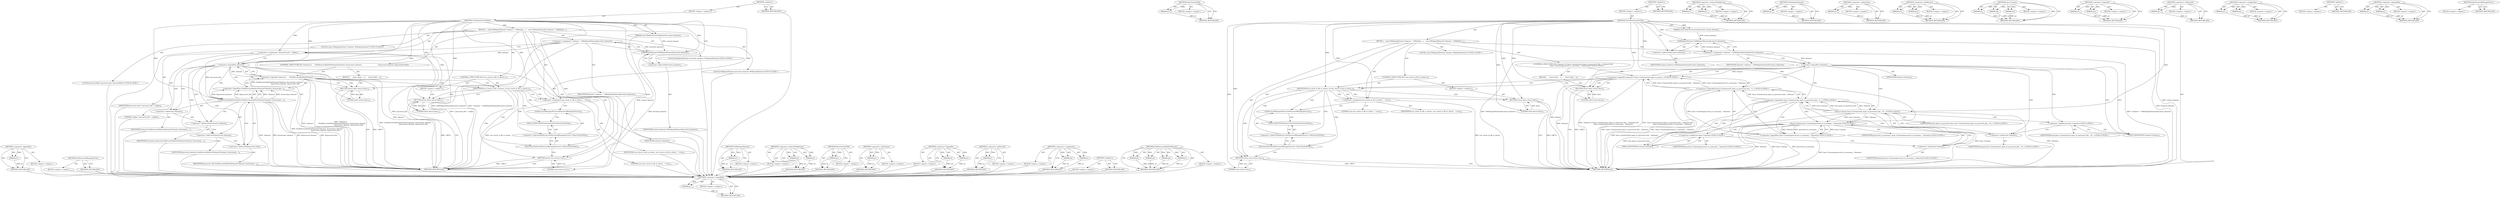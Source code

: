 digraph "FindPasswordInfoForElement" {
vulnerable_94 [label=<(METHOD,&lt;operator&gt;.logicalNot)>];
vulnerable_95 [label=<(PARAM,p1)>];
vulnerable_96 [label=<(BLOCK,&lt;empty&gt;,&lt;empty&gt;)>];
vulnerable_97 [label=<(METHOD_RETURN,ANY)>];
vulnerable_118 [label=<(METHOD,ShowTouchToFill)>];
vulnerable_119 [label=<(PARAM,p1)>];
vulnerable_120 [label=<(BLOCK,&lt;empty&gt;,&lt;empty&gt;)>];
vulnerable_121 [label=<(METHOD_RETURN,ANY)>];
vulnerable_6 [label=<(METHOD,&lt;global&gt;)<SUB>1</SUB>>];
vulnerable_7 [label=<(BLOCK,&lt;empty&gt;,&lt;empty&gt;)<SUB>1</SUB>>];
vulnerable_8 [label=<(METHOD,TryToShowTouchToFill)<SUB>1</SUB>>];
vulnerable_9 [label=<(PARAM,const WebFormControlElement&amp; control_element)<SUB>2</SUB>>];
vulnerable_10 [label=<(BLOCK,{
   const WebInputElement* element = ToWebInpu...,{
   const WebInputElement* element = ToWebInpu...)<SUB>2</SUB>>];
vulnerable_11 [label="<(LOCAL,const WebInputElement* element: WebInputElement*)<SUB>3</SUB>>"];
vulnerable_12 [label=<(&lt;operator&gt;.assignment,* element = ToWebInputElement(&amp;control_element))<SUB>3</SUB>>];
vulnerable_13 [label=<(IDENTIFIER,element,* element = ToWebInputElement(&amp;control_element))<SUB>3</SUB>>];
vulnerable_14 [label=<(ToWebInputElement,ToWebInputElement(&amp;control_element))<SUB>3</SUB>>];
vulnerable_15 [label=<(&lt;operator&gt;.addressOf,&amp;control_element)<SUB>3</SUB>>];
vulnerable_16 [label=<(IDENTIFIER,control_element,ToWebInputElement(&amp;control_element))<SUB>3</SUB>>];
vulnerable_17 [label="<(CONTROL_STRUCTURE,IF,if (!element || (!base::Contains(web_input_to_password_info_, *element) &amp;&amp;
                   !base::Contains(password_to_username_, *element))))<SUB>4</SUB>>"];
vulnerable_18 [label="<(&lt;operator&gt;.logicalOr,!element || (!base::Contains(web_input_to_passw...)<SUB>4</SUB>>"];
vulnerable_19 [label=<(&lt;operator&gt;.logicalNot,!element)<SUB>4</SUB>>];
vulnerable_20 [label=<(IDENTIFIER,element,!element)<SUB>4</SUB>>];
vulnerable_21 [label="<(&lt;operator&gt;.logicalAnd,!base::Contains(web_input_to_password_info_, *e...)<SUB>4</SUB>>"];
vulnerable_22 [label="<(&lt;operator&gt;.logicalNot,!base::Contains(web_input_to_password_info_, *e...)<SUB>4</SUB>>"];
vulnerable_23 [label="<(base.Contains,base::Contains(web_input_to_password_info_, *el...)<SUB>4</SUB>>"];
vulnerable_24 [label="<(&lt;operator&gt;.fieldAccess,base::Contains)<SUB>4</SUB>>"];
vulnerable_25 [label="<(IDENTIFIER,base,base::Contains(web_input_to_password_info_, *el...)<SUB>4</SUB>>"];
vulnerable_26 [label=<(FIELD_IDENTIFIER,Contains,Contains)<SUB>4</SUB>>];
vulnerable_27 [label="<(IDENTIFIER,web_input_to_password_info_,base::Contains(web_input_to_password_info_, *el...)<SUB>4</SUB>>"];
vulnerable_28 [label=<(&lt;operator&gt;.indirection,*element)<SUB>4</SUB>>];
vulnerable_29 [label="<(IDENTIFIER,element,base::Contains(web_input_to_password_info_, *el...)<SUB>4</SUB>>"];
vulnerable_30 [label="<(&lt;operator&gt;.logicalNot,!base::Contains(password_to_username_, *element))<SUB>5</SUB>>"];
vulnerable_31 [label="<(base.Contains,base::Contains(password_to_username_, *element))<SUB>5</SUB>>"];
vulnerable_32 [label="<(&lt;operator&gt;.fieldAccess,base::Contains)<SUB>5</SUB>>"];
vulnerable_33 [label="<(IDENTIFIER,base,base::Contains(password_to_username_, *element))<SUB>5</SUB>>"];
vulnerable_34 [label=<(FIELD_IDENTIFIER,Contains,Contains)<SUB>5</SUB>>];
vulnerable_35 [label="<(IDENTIFIER,password_to_username_,base::Contains(password_to_username_, *element))<SUB>5</SUB>>"];
vulnerable_36 [label=<(&lt;operator&gt;.indirection,*element)<SUB>5</SUB>>];
vulnerable_37 [label="<(IDENTIFIER,element,base::Contains(password_to_username_, *element))<SUB>5</SUB>>"];
vulnerable_38 [label=<(BLOCK,{
     return false;
   },{
     return false;
   })<SUB>5</SUB>>];
vulnerable_39 [label=<(RETURN,return false;,return false;)<SUB>6</SUB>>];
vulnerable_40 [label=<(LITERAL,false,return false;)<SUB>6</SUB>>];
vulnerable_41 [label=<(CONTROL_STRUCTURE,IF,if (was_touch_to_fill_ui_shown_))<SUB>8</SUB>>];
vulnerable_42 [label=<(IDENTIFIER,was_touch_to_fill_ui_shown_,if (was_touch_to_fill_ui_shown_))<SUB>8</SUB>>];
vulnerable_43 [label=<(BLOCK,&lt;empty&gt;,&lt;empty&gt;)<SUB>9</SUB>>];
vulnerable_44 [label=<(RETURN,return false;,return false;)<SUB>9</SUB>>];
vulnerable_45 [label=<(LITERAL,false,return false;)<SUB>9</SUB>>];
vulnerable_46 [label=<(&lt;operator&gt;.assignment,was_touch_to_fill_ui_shown_ = true)<SUB>10</SUB>>];
vulnerable_47 [label=<(IDENTIFIER,was_touch_to_fill_ui_shown_,was_touch_to_fill_ui_shown_ = true)<SUB>10</SUB>>];
vulnerable_48 [label=<(LITERAL,true,was_touch_to_fill_ui_shown_ = true)<SUB>10</SUB>>];
vulnerable_49 [label=<(ShowTouchToFill,GetPasswordManagerDriver()-&gt;ShowTouchToFill())<SUB>12</SUB>>];
vulnerable_50 [label=<(&lt;operator&gt;.indirectFieldAccess,GetPasswordManagerDriver()-&gt;ShowTouchToFill)<SUB>12</SUB>>];
vulnerable_51 [label=<(GetPasswordManagerDriver,GetPasswordManagerDriver())<SUB>12</SUB>>];
vulnerable_52 [label=<(FIELD_IDENTIFIER,ShowTouchToFill,ShowTouchToFill)<SUB>12</SUB>>];
vulnerable_53 [label=<(RETURN,return true;,return true;)<SUB>13</SUB>>];
vulnerable_54 [label=<(LITERAL,true,return true;)<SUB>13</SUB>>];
vulnerable_55 [label=<(METHOD_RETURN,bool)<SUB>1</SUB>>];
vulnerable_57 [label=<(METHOD_RETURN,ANY)<SUB>1</SUB>>];
vulnerable_122 [label=<(METHOD,&lt;operator&gt;.indirectFieldAccess)>];
vulnerable_123 [label=<(PARAM,p1)>];
vulnerable_124 [label=<(PARAM,p2)>];
vulnerable_125 [label=<(BLOCK,&lt;empty&gt;,&lt;empty&gt;)>];
vulnerable_126 [label=<(METHOD_RETURN,ANY)>];
vulnerable_81 [label=<(METHOD,ToWebInputElement)>];
vulnerable_82 [label=<(PARAM,p1)>];
vulnerable_83 [label=<(BLOCK,&lt;empty&gt;,&lt;empty&gt;)>];
vulnerable_84 [label=<(METHOD_RETURN,ANY)>];
vulnerable_114 [label=<(METHOD,&lt;operator&gt;.indirection)>];
vulnerable_115 [label=<(PARAM,p1)>];
vulnerable_116 [label=<(BLOCK,&lt;empty&gt;,&lt;empty&gt;)>];
vulnerable_117 [label=<(METHOD_RETURN,ANY)>];
vulnerable_109 [label=<(METHOD,&lt;operator&gt;.fieldAccess)>];
vulnerable_110 [label=<(PARAM,p1)>];
vulnerable_111 [label=<(PARAM,p2)>];
vulnerable_112 [label=<(BLOCK,&lt;empty&gt;,&lt;empty&gt;)>];
vulnerable_113 [label=<(METHOD_RETURN,ANY)>];
vulnerable_103 [label=<(METHOD,base.Contains)>];
vulnerable_104 [label=<(PARAM,p1)>];
vulnerable_105 [label=<(PARAM,p2)>];
vulnerable_106 [label=<(PARAM,p3)>];
vulnerable_107 [label=<(BLOCK,&lt;empty&gt;,&lt;empty&gt;)>];
vulnerable_108 [label=<(METHOD_RETURN,ANY)>];
vulnerable_89 [label=<(METHOD,&lt;operator&gt;.logicalOr)>];
vulnerable_90 [label=<(PARAM,p1)>];
vulnerable_91 [label=<(PARAM,p2)>];
vulnerable_92 [label=<(BLOCK,&lt;empty&gt;,&lt;empty&gt;)>];
vulnerable_93 [label=<(METHOD_RETURN,ANY)>];
vulnerable_85 [label=<(METHOD,&lt;operator&gt;.addressOf)>];
vulnerable_86 [label=<(PARAM,p1)>];
vulnerable_87 [label=<(BLOCK,&lt;empty&gt;,&lt;empty&gt;)>];
vulnerable_88 [label=<(METHOD_RETURN,ANY)>];
vulnerable_76 [label=<(METHOD,&lt;operator&gt;.assignment)>];
vulnerable_77 [label=<(PARAM,p1)>];
vulnerable_78 [label=<(PARAM,p2)>];
vulnerable_79 [label=<(BLOCK,&lt;empty&gt;,&lt;empty&gt;)>];
vulnerable_80 [label=<(METHOD_RETURN,ANY)>];
vulnerable_70 [label=<(METHOD,&lt;global&gt;)<SUB>1</SUB>>];
vulnerable_71 [label=<(BLOCK,&lt;empty&gt;,&lt;empty&gt;)>];
vulnerable_72 [label=<(METHOD_RETURN,ANY)>];
vulnerable_98 [label=<(METHOD,&lt;operator&gt;.logicalAnd)>];
vulnerable_99 [label=<(PARAM,p1)>];
vulnerable_100 [label=<(PARAM,p2)>];
vulnerable_101 [label=<(BLOCK,&lt;empty&gt;,&lt;empty&gt;)>];
vulnerable_102 [label=<(METHOD_RETURN,ANY)>];
vulnerable_127 [label=<(METHOD,GetPasswordManagerDriver)>];
vulnerable_128 [label=<(BLOCK,&lt;empty&gt;,&lt;empty&gt;)>];
vulnerable_129 [label=<(METHOD_RETURN,ANY)>];
fixed_99 [label=<(METHOD,&lt;operator&gt;.logicalNot)>];
fixed_100 [label=<(PARAM,p1)>];
fixed_101 [label=<(BLOCK,&lt;empty&gt;,&lt;empty&gt;)>];
fixed_102 [label=<(METHOD_RETURN,ANY)>];
fixed_123 [label=<(METHOD,GetPasswordManagerDriver)>];
fixed_124 [label=<(BLOCK,&lt;empty&gt;,&lt;empty&gt;)>];
fixed_125 [label=<(METHOD_RETURN,ANY)>];
fixed_6 [label=<(METHOD,&lt;global&gt;)<SUB>1</SUB>>];
fixed_7 [label=<(BLOCK,&lt;empty&gt;,&lt;empty&gt;)<SUB>1</SUB>>];
fixed_8 [label=<(METHOD,TryToShowTouchToFill)<SUB>1</SUB>>];
fixed_9 [label=<(PARAM,const WebFormControlElement&amp; control_element)<SUB>2</SUB>>];
fixed_10 [label=<(BLOCK,{
   const WebInputElement* element = ToWebInpu...,{
   const WebInputElement* element = ToWebInpu...)<SUB>2</SUB>>];
fixed_11 [label="<(LOCAL,const WebInputElement* element: WebInputElement*)<SUB>3</SUB>>"];
fixed_12 [label=<(&lt;operator&gt;.assignment,* element = ToWebInputElement(&amp;control_element))<SUB>3</SUB>>];
fixed_13 [label=<(IDENTIFIER,element,* element = ToWebInputElement(&amp;control_element))<SUB>3</SUB>>];
fixed_14 [label=<(ToWebInputElement,ToWebInputElement(&amp;control_element))<SUB>3</SUB>>];
fixed_15 [label=<(&lt;operator&gt;.addressOf,&amp;control_element)<SUB>3</SUB>>];
fixed_16 [label=<(IDENTIFIER,control_element,ToWebInputElement(&amp;control_element))<SUB>3</SUB>>];
fixed_17 [label="<(LOCAL,WebInputElement username_element: WebInputElement)<SUB>4</SUB>>"];
fixed_18 [label="<(LOCAL,WebInputElement password_element: WebInputElement)<SUB>5</SUB>>"];
fixed_19 [label="<(LOCAL,PasswordInfo* password_info: PasswordInfo*)<SUB>6</SUB>>"];
fixed_20 [label=<(&lt;operator&gt;.assignment,* password_info = nullptr)<SUB>6</SUB>>];
fixed_21 [label=<(IDENTIFIER,password_info,* password_info = nullptr)<SUB>6</SUB>>];
fixed_22 [label=<(LITERAL,nullptr,* password_info = nullptr)<SUB>6</SUB>>];
fixed_23 [label=<(CONTROL_STRUCTURE,IF,if (!element ||
      !FindPasswordInfoForElement(*element, &amp;username_element,
                                  &amp;password_element, &amp;password_info)))<SUB>7</SUB>>];
fixed_24 [label=<(&lt;operator&gt;.logicalOr,!element ||
      !FindPasswordInfoForElement(*...)<SUB>7</SUB>>];
fixed_25 [label=<(&lt;operator&gt;.logicalNot,!element)<SUB>7</SUB>>];
fixed_26 [label=<(IDENTIFIER,element,!element)<SUB>7</SUB>>];
fixed_27 [label=<(&lt;operator&gt;.logicalNot,!FindPasswordInfoForElement(*element, &amp;username...)<SUB>8</SUB>>];
fixed_28 [label=<(FindPasswordInfoForElement,FindPasswordInfoForElement(*element, &amp;username_...)<SUB>8</SUB>>];
fixed_29 [label=<(&lt;operator&gt;.indirection,*element)<SUB>8</SUB>>];
fixed_30 [label=<(IDENTIFIER,element,FindPasswordInfoForElement(*element, &amp;username_...)<SUB>8</SUB>>];
fixed_31 [label=<(&lt;operator&gt;.addressOf,&amp;username_element)<SUB>8</SUB>>];
fixed_32 [label=<(IDENTIFIER,username_element,FindPasswordInfoForElement(*element, &amp;username_...)<SUB>8</SUB>>];
fixed_33 [label=<(&lt;operator&gt;.addressOf,&amp;password_element)<SUB>9</SUB>>];
fixed_34 [label=<(IDENTIFIER,password_element,FindPasswordInfoForElement(*element, &amp;username_...)<SUB>9</SUB>>];
fixed_35 [label=<(&lt;operator&gt;.addressOf,&amp;password_info)<SUB>9</SUB>>];
fixed_36 [label=<(IDENTIFIER,password_info,FindPasswordInfoForElement(*element, &amp;username_...)<SUB>9</SUB>>];
fixed_37 [label=<(BLOCK,{
     return false;
   },{
     return false;
   })<SUB>9</SUB>>];
fixed_38 [label=<(RETURN,return false;,return false;)<SUB>10</SUB>>];
fixed_39 [label=<(LITERAL,false,return false;)<SUB>10</SUB>>];
fixed_40 [label=<(CONTROL_STRUCTURE,IF,if (was_touch_to_fill_ui_shown_))<SUB>12</SUB>>];
fixed_41 [label=<(IDENTIFIER,was_touch_to_fill_ui_shown_,if (was_touch_to_fill_ui_shown_))<SUB>12</SUB>>];
fixed_42 [label=<(BLOCK,&lt;empty&gt;,&lt;empty&gt;)<SUB>13</SUB>>];
fixed_43 [label=<(RETURN,return false;,return false;)<SUB>13</SUB>>];
fixed_44 [label=<(LITERAL,false,return false;)<SUB>13</SUB>>];
fixed_45 [label=<(&lt;operator&gt;.assignment,was_touch_to_fill_ui_shown_ = true)<SUB>14</SUB>>];
fixed_46 [label=<(IDENTIFIER,was_touch_to_fill_ui_shown_,was_touch_to_fill_ui_shown_ = true)<SUB>14</SUB>>];
fixed_47 [label=<(LITERAL,true,was_touch_to_fill_ui_shown_ = true)<SUB>14</SUB>>];
fixed_48 [label=<(ShowTouchToFill,GetPasswordManagerDriver()-&gt;ShowTouchToFill())<SUB>16</SUB>>];
fixed_49 [label=<(&lt;operator&gt;.indirectFieldAccess,GetPasswordManagerDriver()-&gt;ShowTouchToFill)<SUB>16</SUB>>];
fixed_50 [label=<(GetPasswordManagerDriver,GetPasswordManagerDriver())<SUB>16</SUB>>];
fixed_51 [label=<(FIELD_IDENTIFIER,ShowTouchToFill,ShowTouchToFill)<SUB>16</SUB>>];
fixed_52 [label=<(RETURN,return true;,return true;)<SUB>17</SUB>>];
fixed_53 [label=<(LITERAL,true,return true;)<SUB>17</SUB>>];
fixed_54 [label=<(METHOD_RETURN,bool)<SUB>1</SUB>>];
fixed_56 [label=<(METHOD_RETURN,ANY)<SUB>1</SUB>>];
fixed_86 [label=<(METHOD,ToWebInputElement)>];
fixed_87 [label=<(PARAM,p1)>];
fixed_88 [label=<(BLOCK,&lt;empty&gt;,&lt;empty&gt;)>];
fixed_89 [label=<(METHOD_RETURN,ANY)>];
fixed_118 [label=<(METHOD,&lt;operator&gt;.indirectFieldAccess)>];
fixed_119 [label=<(PARAM,p1)>];
fixed_120 [label=<(PARAM,p2)>];
fixed_121 [label=<(BLOCK,&lt;empty&gt;,&lt;empty&gt;)>];
fixed_122 [label=<(METHOD_RETURN,ANY)>];
fixed_114 [label=<(METHOD,ShowTouchToFill)>];
fixed_115 [label=<(PARAM,p1)>];
fixed_116 [label=<(BLOCK,&lt;empty&gt;,&lt;empty&gt;)>];
fixed_117 [label=<(METHOD_RETURN,ANY)>];
fixed_110 [label=<(METHOD,&lt;operator&gt;.indirection)>];
fixed_111 [label=<(PARAM,p1)>];
fixed_112 [label=<(BLOCK,&lt;empty&gt;,&lt;empty&gt;)>];
fixed_113 [label=<(METHOD_RETURN,ANY)>];
fixed_94 [label=<(METHOD,&lt;operator&gt;.logicalOr)>];
fixed_95 [label=<(PARAM,p1)>];
fixed_96 [label=<(PARAM,p2)>];
fixed_97 [label=<(BLOCK,&lt;empty&gt;,&lt;empty&gt;)>];
fixed_98 [label=<(METHOD_RETURN,ANY)>];
fixed_90 [label=<(METHOD,&lt;operator&gt;.addressOf)>];
fixed_91 [label=<(PARAM,p1)>];
fixed_92 [label=<(BLOCK,&lt;empty&gt;,&lt;empty&gt;)>];
fixed_93 [label=<(METHOD_RETURN,ANY)>];
fixed_81 [label=<(METHOD,&lt;operator&gt;.assignment)>];
fixed_82 [label=<(PARAM,p1)>];
fixed_83 [label=<(PARAM,p2)>];
fixed_84 [label=<(BLOCK,&lt;empty&gt;,&lt;empty&gt;)>];
fixed_85 [label=<(METHOD_RETURN,ANY)>];
fixed_75 [label=<(METHOD,&lt;global&gt;)<SUB>1</SUB>>];
fixed_76 [label=<(BLOCK,&lt;empty&gt;,&lt;empty&gt;)>];
fixed_77 [label=<(METHOD_RETURN,ANY)>];
fixed_103 [label=<(METHOD,FindPasswordInfoForElement)>];
fixed_104 [label=<(PARAM,p1)>];
fixed_105 [label=<(PARAM,p2)>];
fixed_106 [label=<(PARAM,p3)>];
fixed_107 [label=<(PARAM,p4)>];
fixed_108 [label=<(BLOCK,&lt;empty&gt;,&lt;empty&gt;)>];
fixed_109 [label=<(METHOD_RETURN,ANY)>];
vulnerable_94 -> vulnerable_95  [key=0, label="AST: "];
vulnerable_94 -> vulnerable_95  [key=1, label="DDG: "];
vulnerable_94 -> vulnerable_96  [key=0, label="AST: "];
vulnerable_94 -> vulnerable_97  [key=0, label="AST: "];
vulnerable_94 -> vulnerable_97  [key=1, label="CFG: "];
vulnerable_95 -> vulnerable_97  [key=0, label="DDG: p1"];
vulnerable_118 -> vulnerable_119  [key=0, label="AST: "];
vulnerable_118 -> vulnerable_119  [key=1, label="DDG: "];
vulnerable_118 -> vulnerable_120  [key=0, label="AST: "];
vulnerable_118 -> vulnerable_121  [key=0, label="AST: "];
vulnerable_118 -> vulnerable_121  [key=1, label="CFG: "];
vulnerable_119 -> vulnerable_121  [key=0, label="DDG: p1"];
vulnerable_6 -> vulnerable_7  [key=0, label="AST: "];
vulnerable_6 -> vulnerable_57  [key=0, label="AST: "];
vulnerable_6 -> vulnerable_57  [key=1, label="CFG: "];
vulnerable_7 -> vulnerable_8  [key=0, label="AST: "];
vulnerable_8 -> vulnerable_9  [key=0, label="AST: "];
vulnerable_8 -> vulnerable_9  [key=1, label="DDG: "];
vulnerable_8 -> vulnerable_10  [key=0, label="AST: "];
vulnerable_8 -> vulnerable_55  [key=0, label="AST: "];
vulnerable_8 -> vulnerable_15  [key=0, label="CFG: "];
vulnerable_8 -> vulnerable_46  [key=0, label="DDG: "];
vulnerable_8 -> vulnerable_53  [key=0, label="DDG: "];
vulnerable_8 -> vulnerable_42  [key=0, label="DDG: "];
vulnerable_8 -> vulnerable_54  [key=0, label="DDG: "];
vulnerable_8 -> vulnerable_14  [key=0, label="DDG: "];
vulnerable_8 -> vulnerable_39  [key=0, label="DDG: "];
vulnerable_8 -> vulnerable_44  [key=0, label="DDG: "];
vulnerable_8 -> vulnerable_19  [key=0, label="DDG: "];
vulnerable_8 -> vulnerable_40  [key=0, label="DDG: "];
vulnerable_8 -> vulnerable_45  [key=0, label="DDG: "];
vulnerable_8 -> vulnerable_23  [key=0, label="DDG: "];
vulnerable_8 -> vulnerable_31  [key=0, label="DDG: "];
vulnerable_9 -> vulnerable_55  [key=0, label="DDG: control_element"];
vulnerable_9 -> vulnerable_14  [key=0, label="DDG: control_element"];
vulnerable_10 -> vulnerable_11  [key=0, label="AST: "];
vulnerable_10 -> vulnerable_12  [key=0, label="AST: "];
vulnerable_10 -> vulnerable_17  [key=0, label="AST: "];
vulnerable_10 -> vulnerable_41  [key=0, label="AST: "];
vulnerable_10 -> vulnerable_46  [key=0, label="AST: "];
vulnerable_10 -> vulnerable_49  [key=0, label="AST: "];
vulnerable_10 -> vulnerable_53  [key=0, label="AST: "];
vulnerable_12 -> vulnerable_13  [key=0, label="AST: "];
vulnerable_12 -> vulnerable_14  [key=0, label="AST: "];
vulnerable_12 -> vulnerable_19  [key=0, label="CFG: "];
vulnerable_12 -> vulnerable_19  [key=1, label="DDG: element"];
vulnerable_12 -> vulnerable_55  [key=0, label="DDG: ToWebInputElement(&amp;control_element)"];
vulnerable_12 -> vulnerable_55  [key=1, label="DDG: * element = ToWebInputElement(&amp;control_element)"];
vulnerable_14 -> vulnerable_15  [key=0, label="AST: "];
vulnerable_14 -> vulnerable_12  [key=0, label="CFG: "];
vulnerable_14 -> vulnerable_12  [key=1, label="DDG: &amp;control_element"];
vulnerable_14 -> vulnerable_55  [key=0, label="DDG: &amp;control_element"];
vulnerable_15 -> vulnerable_16  [key=0, label="AST: "];
vulnerable_15 -> vulnerable_14  [key=0, label="CFG: "];
vulnerable_17 -> vulnerable_18  [key=0, label="AST: "];
vulnerable_17 -> vulnerable_38  [key=0, label="AST: "];
vulnerable_18 -> vulnerable_19  [key=0, label="AST: "];
vulnerable_18 -> vulnerable_21  [key=0, label="AST: "];
vulnerable_18 -> vulnerable_42  [key=0, label="CFG: "];
vulnerable_18 -> vulnerable_42  [key=1, label="CDG: "];
vulnerable_18 -> vulnerable_39  [key=0, label="CFG: "];
vulnerable_18 -> vulnerable_39  [key=1, label="CDG: "];
vulnerable_18 -> vulnerable_55  [key=0, label="DDG: !element"];
vulnerable_18 -> vulnerable_55  [key=1, label="DDG: !base::Contains(web_input_to_password_info_, *element) &amp;&amp;
                   !base::Contains(password_to_username_, *element)"];
vulnerable_18 -> vulnerable_55  [key=2, label="DDG: !element || (!base::Contains(web_input_to_password_info_, *element) &amp;&amp;
                   !base::Contains(password_to_username_, *element))"];
vulnerable_19 -> vulnerable_20  [key=0, label="AST: "];
vulnerable_19 -> vulnerable_18  [key=0, label="CFG: "];
vulnerable_19 -> vulnerable_18  [key=1, label="DDG: element"];
vulnerable_19 -> vulnerable_26  [key=0, label="CFG: "];
vulnerable_19 -> vulnerable_26  [key=1, label="CDG: "];
vulnerable_19 -> vulnerable_55  [key=0, label="DDG: element"];
vulnerable_19 -> vulnerable_24  [key=0, label="CDG: "];
vulnerable_19 -> vulnerable_21  [key=0, label="CDG: "];
vulnerable_19 -> vulnerable_23  [key=0, label="CDG: "];
vulnerable_19 -> vulnerable_28  [key=0, label="CDG: "];
vulnerable_19 -> vulnerable_22  [key=0, label="CDG: "];
vulnerable_21 -> vulnerable_22  [key=0, label="AST: "];
vulnerable_21 -> vulnerable_30  [key=0, label="AST: "];
vulnerable_21 -> vulnerable_18  [key=0, label="CFG: "];
vulnerable_21 -> vulnerable_18  [key=1, label="DDG: !base::Contains(web_input_to_password_info_, *element)"];
vulnerable_21 -> vulnerable_18  [key=2, label="DDG: !base::Contains(password_to_username_, *element)"];
vulnerable_21 -> vulnerable_55  [key=0, label="DDG: !base::Contains(web_input_to_password_info_, *element)"];
vulnerable_21 -> vulnerable_55  [key=1, label="DDG: !base::Contains(password_to_username_, *element)"];
vulnerable_22 -> vulnerable_23  [key=0, label="AST: "];
vulnerable_22 -> vulnerable_21  [key=0, label="CFG: "];
vulnerable_22 -> vulnerable_21  [key=1, label="DDG: base::Contains(web_input_to_password_info_, *element)"];
vulnerable_22 -> vulnerable_34  [key=0, label="CFG: "];
vulnerable_22 -> vulnerable_34  [key=1, label="CDG: "];
vulnerable_22 -> vulnerable_55  [key=0, label="DDG: base::Contains(web_input_to_password_info_, *element)"];
vulnerable_22 -> vulnerable_30  [key=0, label="CDG: "];
vulnerable_22 -> vulnerable_32  [key=0, label="CDG: "];
vulnerable_22 -> vulnerable_36  [key=0, label="CDG: "];
vulnerable_22 -> vulnerable_31  [key=0, label="CDG: "];
vulnerable_23 -> vulnerable_24  [key=0, label="AST: "];
vulnerable_23 -> vulnerable_27  [key=0, label="AST: "];
vulnerable_23 -> vulnerable_28  [key=0, label="AST: "];
vulnerable_23 -> vulnerable_22  [key=0, label="CFG: "];
vulnerable_23 -> vulnerable_22  [key=1, label="DDG: base::Contains"];
vulnerable_23 -> vulnerable_22  [key=2, label="DDG: web_input_to_password_info_"];
vulnerable_23 -> vulnerable_22  [key=3, label="DDG: *element"];
vulnerable_23 -> vulnerable_55  [key=0, label="DDG: base::Contains"];
vulnerable_23 -> vulnerable_55  [key=1, label="DDG: *element"];
vulnerable_23 -> vulnerable_55  [key=2, label="DDG: web_input_to_password_info_"];
vulnerable_23 -> vulnerable_31  [key=0, label="DDG: base::Contains"];
vulnerable_23 -> vulnerable_31  [key=1, label="DDG: *element"];
vulnerable_24 -> vulnerable_25  [key=0, label="AST: "];
vulnerable_24 -> vulnerable_26  [key=0, label="AST: "];
vulnerable_24 -> vulnerable_28  [key=0, label="CFG: "];
vulnerable_26 -> vulnerable_24  [key=0, label="CFG: "];
vulnerable_28 -> vulnerable_29  [key=0, label="AST: "];
vulnerable_28 -> vulnerable_23  [key=0, label="CFG: "];
vulnerable_30 -> vulnerable_31  [key=0, label="AST: "];
vulnerable_30 -> vulnerable_21  [key=0, label="CFG: "];
vulnerable_30 -> vulnerable_21  [key=1, label="DDG: base::Contains(password_to_username_, *element)"];
vulnerable_30 -> vulnerable_55  [key=0, label="DDG: base::Contains(password_to_username_, *element)"];
vulnerable_31 -> vulnerable_32  [key=0, label="AST: "];
vulnerable_31 -> vulnerable_35  [key=0, label="AST: "];
vulnerable_31 -> vulnerable_36  [key=0, label="AST: "];
vulnerable_31 -> vulnerable_30  [key=0, label="CFG: "];
vulnerable_31 -> vulnerable_30  [key=1, label="DDG: base::Contains"];
vulnerable_31 -> vulnerable_30  [key=2, label="DDG: password_to_username_"];
vulnerable_31 -> vulnerable_30  [key=3, label="DDG: *element"];
vulnerable_31 -> vulnerable_55  [key=0, label="DDG: base::Contains"];
vulnerable_31 -> vulnerable_55  [key=1, label="DDG: *element"];
vulnerable_31 -> vulnerable_55  [key=2, label="DDG: password_to_username_"];
vulnerable_32 -> vulnerable_33  [key=0, label="AST: "];
vulnerable_32 -> vulnerable_34  [key=0, label="AST: "];
vulnerable_32 -> vulnerable_36  [key=0, label="CFG: "];
vulnerable_34 -> vulnerable_32  [key=0, label="CFG: "];
vulnerable_36 -> vulnerable_37  [key=0, label="AST: "];
vulnerable_36 -> vulnerable_31  [key=0, label="CFG: "];
vulnerable_38 -> vulnerable_39  [key=0, label="AST: "];
vulnerable_39 -> vulnerable_40  [key=0, label="AST: "];
vulnerable_39 -> vulnerable_55  [key=0, label="CFG: "];
vulnerable_39 -> vulnerable_55  [key=1, label="DDG: &lt;RET&gt;"];
vulnerable_40 -> vulnerable_39  [key=0, label="DDG: false"];
vulnerable_41 -> vulnerable_42  [key=0, label="AST: "];
vulnerable_41 -> vulnerable_43  [key=0, label="AST: "];
vulnerable_42 -> vulnerable_44  [key=0, label="CFG: "];
vulnerable_42 -> vulnerable_44  [key=1, label="CDG: "];
vulnerable_42 -> vulnerable_46  [key=0, label="CFG: "];
vulnerable_42 -> vulnerable_46  [key=1, label="CDG: "];
vulnerable_42 -> vulnerable_49  [key=0, label="CDG: "];
vulnerable_42 -> vulnerable_51  [key=0, label="CDG: "];
vulnerable_42 -> vulnerable_52  [key=0, label="CDG: "];
vulnerable_42 -> vulnerable_53  [key=0, label="CDG: "];
vulnerable_42 -> vulnerable_50  [key=0, label="CDG: "];
vulnerable_43 -> vulnerable_44  [key=0, label="AST: "];
vulnerable_44 -> vulnerable_45  [key=0, label="AST: "];
vulnerable_44 -> vulnerable_55  [key=0, label="CFG: "];
vulnerable_44 -> vulnerable_55  [key=1, label="DDG: &lt;RET&gt;"];
vulnerable_45 -> vulnerable_44  [key=0, label="DDG: false"];
vulnerable_46 -> vulnerable_47  [key=0, label="AST: "];
vulnerable_46 -> vulnerable_48  [key=0, label="AST: "];
vulnerable_46 -> vulnerable_51  [key=0, label="CFG: "];
vulnerable_46 -> vulnerable_55  [key=0, label="DDG: was_touch_to_fill_ui_shown_"];
vulnerable_49 -> vulnerable_50  [key=0, label="AST: "];
vulnerable_49 -> vulnerable_53  [key=0, label="CFG: "];
vulnerable_50 -> vulnerable_51  [key=0, label="AST: "];
vulnerable_50 -> vulnerable_52  [key=0, label="AST: "];
vulnerable_50 -> vulnerable_49  [key=0, label="CFG: "];
vulnerable_51 -> vulnerable_52  [key=0, label="CFG: "];
vulnerable_52 -> vulnerable_50  [key=0, label="CFG: "];
vulnerable_53 -> vulnerable_54  [key=0, label="AST: "];
vulnerable_53 -> vulnerable_55  [key=0, label="CFG: "];
vulnerable_53 -> vulnerable_55  [key=1, label="DDG: &lt;RET&gt;"];
vulnerable_54 -> vulnerable_53  [key=0, label="DDG: true"];
vulnerable_122 -> vulnerable_123  [key=0, label="AST: "];
vulnerable_122 -> vulnerable_123  [key=1, label="DDG: "];
vulnerable_122 -> vulnerable_125  [key=0, label="AST: "];
vulnerable_122 -> vulnerable_124  [key=0, label="AST: "];
vulnerable_122 -> vulnerable_124  [key=1, label="DDG: "];
vulnerable_122 -> vulnerable_126  [key=0, label="AST: "];
vulnerable_122 -> vulnerable_126  [key=1, label="CFG: "];
vulnerable_123 -> vulnerable_126  [key=0, label="DDG: p1"];
vulnerable_124 -> vulnerable_126  [key=0, label="DDG: p2"];
vulnerable_81 -> vulnerable_82  [key=0, label="AST: "];
vulnerable_81 -> vulnerable_82  [key=1, label="DDG: "];
vulnerable_81 -> vulnerable_83  [key=0, label="AST: "];
vulnerable_81 -> vulnerable_84  [key=0, label="AST: "];
vulnerable_81 -> vulnerable_84  [key=1, label="CFG: "];
vulnerable_82 -> vulnerable_84  [key=0, label="DDG: p1"];
vulnerable_114 -> vulnerable_115  [key=0, label="AST: "];
vulnerable_114 -> vulnerable_115  [key=1, label="DDG: "];
vulnerable_114 -> vulnerable_116  [key=0, label="AST: "];
vulnerable_114 -> vulnerable_117  [key=0, label="AST: "];
vulnerable_114 -> vulnerable_117  [key=1, label="CFG: "];
vulnerable_115 -> vulnerable_117  [key=0, label="DDG: p1"];
vulnerable_109 -> vulnerable_110  [key=0, label="AST: "];
vulnerable_109 -> vulnerable_110  [key=1, label="DDG: "];
vulnerable_109 -> vulnerable_112  [key=0, label="AST: "];
vulnerable_109 -> vulnerable_111  [key=0, label="AST: "];
vulnerable_109 -> vulnerable_111  [key=1, label="DDG: "];
vulnerable_109 -> vulnerable_113  [key=0, label="AST: "];
vulnerable_109 -> vulnerable_113  [key=1, label="CFG: "];
vulnerable_110 -> vulnerable_113  [key=0, label="DDG: p1"];
vulnerable_111 -> vulnerable_113  [key=0, label="DDG: p2"];
vulnerable_103 -> vulnerable_104  [key=0, label="AST: "];
vulnerable_103 -> vulnerable_104  [key=1, label="DDG: "];
vulnerable_103 -> vulnerable_107  [key=0, label="AST: "];
vulnerable_103 -> vulnerable_105  [key=0, label="AST: "];
vulnerable_103 -> vulnerable_105  [key=1, label="DDG: "];
vulnerable_103 -> vulnerable_108  [key=0, label="AST: "];
vulnerable_103 -> vulnerable_108  [key=1, label="CFG: "];
vulnerable_103 -> vulnerable_106  [key=0, label="AST: "];
vulnerable_103 -> vulnerable_106  [key=1, label="DDG: "];
vulnerable_104 -> vulnerable_108  [key=0, label="DDG: p1"];
vulnerable_105 -> vulnerable_108  [key=0, label="DDG: p2"];
vulnerable_106 -> vulnerable_108  [key=0, label="DDG: p3"];
vulnerable_89 -> vulnerable_90  [key=0, label="AST: "];
vulnerable_89 -> vulnerable_90  [key=1, label="DDG: "];
vulnerable_89 -> vulnerable_92  [key=0, label="AST: "];
vulnerable_89 -> vulnerable_91  [key=0, label="AST: "];
vulnerable_89 -> vulnerable_91  [key=1, label="DDG: "];
vulnerable_89 -> vulnerable_93  [key=0, label="AST: "];
vulnerable_89 -> vulnerable_93  [key=1, label="CFG: "];
vulnerable_90 -> vulnerable_93  [key=0, label="DDG: p1"];
vulnerable_91 -> vulnerable_93  [key=0, label="DDG: p2"];
vulnerable_85 -> vulnerable_86  [key=0, label="AST: "];
vulnerable_85 -> vulnerable_86  [key=1, label="DDG: "];
vulnerable_85 -> vulnerable_87  [key=0, label="AST: "];
vulnerable_85 -> vulnerable_88  [key=0, label="AST: "];
vulnerable_85 -> vulnerable_88  [key=1, label="CFG: "];
vulnerable_86 -> vulnerable_88  [key=0, label="DDG: p1"];
vulnerable_76 -> vulnerable_77  [key=0, label="AST: "];
vulnerable_76 -> vulnerable_77  [key=1, label="DDG: "];
vulnerable_76 -> vulnerable_79  [key=0, label="AST: "];
vulnerable_76 -> vulnerable_78  [key=0, label="AST: "];
vulnerable_76 -> vulnerable_78  [key=1, label="DDG: "];
vulnerable_76 -> vulnerable_80  [key=0, label="AST: "];
vulnerable_76 -> vulnerable_80  [key=1, label="CFG: "];
vulnerable_77 -> vulnerable_80  [key=0, label="DDG: p1"];
vulnerable_78 -> vulnerable_80  [key=0, label="DDG: p2"];
vulnerable_70 -> vulnerable_71  [key=0, label="AST: "];
vulnerable_70 -> vulnerable_72  [key=0, label="AST: "];
vulnerable_70 -> vulnerable_72  [key=1, label="CFG: "];
vulnerable_98 -> vulnerable_99  [key=0, label="AST: "];
vulnerable_98 -> vulnerable_99  [key=1, label="DDG: "];
vulnerable_98 -> vulnerable_101  [key=0, label="AST: "];
vulnerable_98 -> vulnerable_100  [key=0, label="AST: "];
vulnerable_98 -> vulnerable_100  [key=1, label="DDG: "];
vulnerable_98 -> vulnerable_102  [key=0, label="AST: "];
vulnerable_98 -> vulnerable_102  [key=1, label="CFG: "];
vulnerable_99 -> vulnerable_102  [key=0, label="DDG: p1"];
vulnerable_100 -> vulnerable_102  [key=0, label="DDG: p2"];
vulnerable_127 -> vulnerable_128  [key=0, label="AST: "];
vulnerable_127 -> vulnerable_129  [key=0, label="AST: "];
vulnerable_127 -> vulnerable_129  [key=1, label="CFG: "];
fixed_99 -> fixed_100  [key=0, label="AST: "];
fixed_99 -> fixed_100  [key=1, label="DDG: "];
fixed_99 -> fixed_101  [key=0, label="AST: "];
fixed_99 -> fixed_102  [key=0, label="AST: "];
fixed_99 -> fixed_102  [key=1, label="CFG: "];
fixed_100 -> fixed_102  [key=0, label="DDG: p1"];
fixed_101 -> vulnerable_94  [key=0];
fixed_102 -> vulnerable_94  [key=0];
fixed_123 -> fixed_124  [key=0, label="AST: "];
fixed_123 -> fixed_125  [key=0, label="AST: "];
fixed_123 -> fixed_125  [key=1, label="CFG: "];
fixed_124 -> vulnerable_94  [key=0];
fixed_125 -> vulnerable_94  [key=0];
fixed_6 -> fixed_7  [key=0, label="AST: "];
fixed_6 -> fixed_56  [key=0, label="AST: "];
fixed_6 -> fixed_56  [key=1, label="CFG: "];
fixed_7 -> fixed_8  [key=0, label="AST: "];
fixed_8 -> fixed_9  [key=0, label="AST: "];
fixed_8 -> fixed_9  [key=1, label="DDG: "];
fixed_8 -> fixed_10  [key=0, label="AST: "];
fixed_8 -> fixed_54  [key=0, label="AST: "];
fixed_8 -> fixed_15  [key=0, label="CFG: "];
fixed_8 -> fixed_20  [key=0, label="DDG: "];
fixed_8 -> fixed_45  [key=0, label="DDG: "];
fixed_8 -> fixed_52  [key=0, label="DDG: "];
fixed_8 -> fixed_41  [key=0, label="DDG: "];
fixed_8 -> fixed_53  [key=0, label="DDG: "];
fixed_8 -> fixed_14  [key=0, label="DDG: "];
fixed_8 -> fixed_38  [key=0, label="DDG: "];
fixed_8 -> fixed_43  [key=0, label="DDG: "];
fixed_8 -> fixed_25  [key=0, label="DDG: "];
fixed_8 -> fixed_39  [key=0, label="DDG: "];
fixed_8 -> fixed_44  [key=0, label="DDG: "];
fixed_8 -> fixed_28  [key=0, label="DDG: "];
fixed_9 -> fixed_54  [key=0, label="DDG: control_element"];
fixed_9 -> fixed_14  [key=0, label="DDG: control_element"];
fixed_10 -> fixed_11  [key=0, label="AST: "];
fixed_10 -> fixed_12  [key=0, label="AST: "];
fixed_10 -> fixed_17  [key=0, label="AST: "];
fixed_10 -> fixed_18  [key=0, label="AST: "];
fixed_10 -> fixed_19  [key=0, label="AST: "];
fixed_10 -> fixed_20  [key=0, label="AST: "];
fixed_10 -> fixed_23  [key=0, label="AST: "];
fixed_10 -> fixed_40  [key=0, label="AST: "];
fixed_10 -> fixed_45  [key=0, label="AST: "];
fixed_10 -> fixed_48  [key=0, label="AST: "];
fixed_10 -> fixed_52  [key=0, label="AST: "];
fixed_11 -> vulnerable_94  [key=0];
fixed_12 -> fixed_13  [key=0, label="AST: "];
fixed_12 -> fixed_14  [key=0, label="AST: "];
fixed_12 -> fixed_20  [key=0, label="CFG: "];
fixed_12 -> fixed_54  [key=0, label="DDG: ToWebInputElement(&amp;control_element)"];
fixed_12 -> fixed_54  [key=1, label="DDG: * element = ToWebInputElement(&amp;control_element)"];
fixed_12 -> fixed_25  [key=0, label="DDG: element"];
fixed_13 -> vulnerable_94  [key=0];
fixed_14 -> fixed_15  [key=0, label="AST: "];
fixed_14 -> fixed_12  [key=0, label="CFG: "];
fixed_14 -> fixed_12  [key=1, label="DDG: &amp;control_element"];
fixed_14 -> fixed_54  [key=0, label="DDG: &amp;control_element"];
fixed_15 -> fixed_16  [key=0, label="AST: "];
fixed_15 -> fixed_14  [key=0, label="CFG: "];
fixed_16 -> vulnerable_94  [key=0];
fixed_17 -> vulnerable_94  [key=0];
fixed_18 -> vulnerable_94  [key=0];
fixed_19 -> vulnerable_94  [key=0];
fixed_20 -> fixed_21  [key=0, label="AST: "];
fixed_20 -> fixed_22  [key=0, label="AST: "];
fixed_20 -> fixed_25  [key=0, label="CFG: "];
fixed_20 -> fixed_54  [key=0, label="DDG: password_info"];
fixed_20 -> fixed_54  [key=1, label="DDG: * password_info = nullptr"];
fixed_20 -> fixed_28  [key=0, label="DDG: password_info"];
fixed_21 -> vulnerable_94  [key=0];
fixed_22 -> vulnerable_94  [key=0];
fixed_23 -> fixed_24  [key=0, label="AST: "];
fixed_23 -> fixed_37  [key=0, label="AST: "];
fixed_24 -> fixed_25  [key=0, label="AST: "];
fixed_24 -> fixed_27  [key=0, label="AST: "];
fixed_24 -> fixed_41  [key=0, label="CFG: "];
fixed_24 -> fixed_41  [key=1, label="CDG: "];
fixed_24 -> fixed_38  [key=0, label="CFG: "];
fixed_24 -> fixed_38  [key=1, label="CDG: "];
fixed_24 -> fixed_54  [key=0, label="DDG: !element"];
fixed_24 -> fixed_54  [key=1, label="DDG: !FindPasswordInfoForElement(*element, &amp;username_element,
                                  &amp;password_element, &amp;password_info)"];
fixed_24 -> fixed_54  [key=2, label="DDG: !element ||
      !FindPasswordInfoForElement(*element, &amp;username_element,
                                  &amp;password_element, &amp;password_info)"];
fixed_25 -> fixed_26  [key=0, label="AST: "];
fixed_25 -> fixed_24  [key=0, label="CFG: "];
fixed_25 -> fixed_24  [key=1, label="DDG: element"];
fixed_25 -> fixed_29  [key=0, label="CFG: "];
fixed_25 -> fixed_29  [key=1, label="CDG: "];
fixed_25 -> fixed_54  [key=0, label="DDG: element"];
fixed_25 -> fixed_33  [key=0, label="CDG: "];
fixed_25 -> fixed_28  [key=0, label="CDG: "];
fixed_25 -> fixed_27  [key=0, label="CDG: "];
fixed_25 -> fixed_35  [key=0, label="CDG: "];
fixed_25 -> fixed_31  [key=0, label="CDG: "];
fixed_26 -> vulnerable_94  [key=0];
fixed_27 -> fixed_28  [key=0, label="AST: "];
fixed_27 -> fixed_24  [key=0, label="CFG: "];
fixed_27 -> fixed_24  [key=1, label="DDG: FindPasswordInfoForElement(*element, &amp;username_element,
                                  &amp;password_element, &amp;password_info)"];
fixed_27 -> fixed_54  [key=0, label="DDG: FindPasswordInfoForElement(*element, &amp;username_element,
                                  &amp;password_element, &amp;password_info)"];
fixed_28 -> fixed_29  [key=0, label="AST: "];
fixed_28 -> fixed_31  [key=0, label="AST: "];
fixed_28 -> fixed_33  [key=0, label="AST: "];
fixed_28 -> fixed_35  [key=0, label="AST: "];
fixed_28 -> fixed_27  [key=0, label="CFG: "];
fixed_28 -> fixed_27  [key=1, label="DDG: *element"];
fixed_28 -> fixed_27  [key=2, label="DDG: &amp;username_element"];
fixed_28 -> fixed_27  [key=3, label="DDG: &amp;password_element"];
fixed_28 -> fixed_27  [key=4, label="DDG: &amp;password_info"];
fixed_28 -> fixed_54  [key=0, label="DDG: *element"];
fixed_28 -> fixed_54  [key=1, label="DDG: &amp;username_element"];
fixed_28 -> fixed_54  [key=2, label="DDG: &amp;password_element"];
fixed_28 -> fixed_54  [key=3, label="DDG: &amp;password_info"];
fixed_29 -> fixed_30  [key=0, label="AST: "];
fixed_29 -> fixed_31  [key=0, label="CFG: "];
fixed_30 -> vulnerable_94  [key=0];
fixed_31 -> fixed_32  [key=0, label="AST: "];
fixed_31 -> fixed_33  [key=0, label="CFG: "];
fixed_32 -> vulnerable_94  [key=0];
fixed_33 -> fixed_34  [key=0, label="AST: "];
fixed_33 -> fixed_35  [key=0, label="CFG: "];
fixed_34 -> vulnerable_94  [key=0];
fixed_35 -> fixed_36  [key=0, label="AST: "];
fixed_35 -> fixed_28  [key=0, label="CFG: "];
fixed_36 -> vulnerable_94  [key=0];
fixed_37 -> fixed_38  [key=0, label="AST: "];
fixed_38 -> fixed_39  [key=0, label="AST: "];
fixed_38 -> fixed_54  [key=0, label="CFG: "];
fixed_38 -> fixed_54  [key=1, label="DDG: &lt;RET&gt;"];
fixed_39 -> fixed_38  [key=0, label="DDG: false"];
fixed_40 -> fixed_41  [key=0, label="AST: "];
fixed_40 -> fixed_42  [key=0, label="AST: "];
fixed_41 -> fixed_43  [key=0, label="CFG: "];
fixed_41 -> fixed_43  [key=1, label="CDG: "];
fixed_41 -> fixed_45  [key=0, label="CFG: "];
fixed_41 -> fixed_45  [key=1, label="CDG: "];
fixed_41 -> fixed_48  [key=0, label="CDG: "];
fixed_41 -> fixed_49  [key=0, label="CDG: "];
fixed_41 -> fixed_51  [key=0, label="CDG: "];
fixed_41 -> fixed_52  [key=0, label="CDG: "];
fixed_41 -> fixed_50  [key=0, label="CDG: "];
fixed_42 -> fixed_43  [key=0, label="AST: "];
fixed_43 -> fixed_44  [key=0, label="AST: "];
fixed_43 -> fixed_54  [key=0, label="CFG: "];
fixed_43 -> fixed_54  [key=1, label="DDG: &lt;RET&gt;"];
fixed_44 -> fixed_43  [key=0, label="DDG: false"];
fixed_45 -> fixed_46  [key=0, label="AST: "];
fixed_45 -> fixed_47  [key=0, label="AST: "];
fixed_45 -> fixed_50  [key=0, label="CFG: "];
fixed_45 -> fixed_54  [key=0, label="DDG: was_touch_to_fill_ui_shown_"];
fixed_46 -> vulnerable_94  [key=0];
fixed_47 -> vulnerable_94  [key=0];
fixed_48 -> fixed_49  [key=0, label="AST: "];
fixed_48 -> fixed_52  [key=0, label="CFG: "];
fixed_49 -> fixed_50  [key=0, label="AST: "];
fixed_49 -> fixed_51  [key=0, label="AST: "];
fixed_49 -> fixed_48  [key=0, label="CFG: "];
fixed_50 -> fixed_51  [key=0, label="CFG: "];
fixed_51 -> fixed_49  [key=0, label="CFG: "];
fixed_52 -> fixed_53  [key=0, label="AST: "];
fixed_52 -> fixed_54  [key=0, label="CFG: "];
fixed_52 -> fixed_54  [key=1, label="DDG: &lt;RET&gt;"];
fixed_53 -> fixed_52  [key=0, label="DDG: true"];
fixed_54 -> vulnerable_94  [key=0];
fixed_56 -> vulnerable_94  [key=0];
fixed_86 -> fixed_87  [key=0, label="AST: "];
fixed_86 -> fixed_87  [key=1, label="DDG: "];
fixed_86 -> fixed_88  [key=0, label="AST: "];
fixed_86 -> fixed_89  [key=0, label="AST: "];
fixed_86 -> fixed_89  [key=1, label="CFG: "];
fixed_87 -> fixed_89  [key=0, label="DDG: p1"];
fixed_88 -> vulnerable_94  [key=0];
fixed_89 -> vulnerable_94  [key=0];
fixed_118 -> fixed_119  [key=0, label="AST: "];
fixed_118 -> fixed_119  [key=1, label="DDG: "];
fixed_118 -> fixed_121  [key=0, label="AST: "];
fixed_118 -> fixed_120  [key=0, label="AST: "];
fixed_118 -> fixed_120  [key=1, label="DDG: "];
fixed_118 -> fixed_122  [key=0, label="AST: "];
fixed_118 -> fixed_122  [key=1, label="CFG: "];
fixed_119 -> fixed_122  [key=0, label="DDG: p1"];
fixed_120 -> fixed_122  [key=0, label="DDG: p2"];
fixed_121 -> vulnerable_94  [key=0];
fixed_122 -> vulnerable_94  [key=0];
fixed_114 -> fixed_115  [key=0, label="AST: "];
fixed_114 -> fixed_115  [key=1, label="DDG: "];
fixed_114 -> fixed_116  [key=0, label="AST: "];
fixed_114 -> fixed_117  [key=0, label="AST: "];
fixed_114 -> fixed_117  [key=1, label="CFG: "];
fixed_115 -> fixed_117  [key=0, label="DDG: p1"];
fixed_116 -> vulnerable_94  [key=0];
fixed_117 -> vulnerable_94  [key=0];
fixed_110 -> fixed_111  [key=0, label="AST: "];
fixed_110 -> fixed_111  [key=1, label="DDG: "];
fixed_110 -> fixed_112  [key=0, label="AST: "];
fixed_110 -> fixed_113  [key=0, label="AST: "];
fixed_110 -> fixed_113  [key=1, label="CFG: "];
fixed_111 -> fixed_113  [key=0, label="DDG: p1"];
fixed_112 -> vulnerable_94  [key=0];
fixed_113 -> vulnerable_94  [key=0];
fixed_94 -> fixed_95  [key=0, label="AST: "];
fixed_94 -> fixed_95  [key=1, label="DDG: "];
fixed_94 -> fixed_97  [key=0, label="AST: "];
fixed_94 -> fixed_96  [key=0, label="AST: "];
fixed_94 -> fixed_96  [key=1, label="DDG: "];
fixed_94 -> fixed_98  [key=0, label="AST: "];
fixed_94 -> fixed_98  [key=1, label="CFG: "];
fixed_95 -> fixed_98  [key=0, label="DDG: p1"];
fixed_96 -> fixed_98  [key=0, label="DDG: p2"];
fixed_97 -> vulnerable_94  [key=0];
fixed_98 -> vulnerable_94  [key=0];
fixed_90 -> fixed_91  [key=0, label="AST: "];
fixed_90 -> fixed_91  [key=1, label="DDG: "];
fixed_90 -> fixed_92  [key=0, label="AST: "];
fixed_90 -> fixed_93  [key=0, label="AST: "];
fixed_90 -> fixed_93  [key=1, label="CFG: "];
fixed_91 -> fixed_93  [key=0, label="DDG: p1"];
fixed_92 -> vulnerable_94  [key=0];
fixed_93 -> vulnerable_94  [key=0];
fixed_81 -> fixed_82  [key=0, label="AST: "];
fixed_81 -> fixed_82  [key=1, label="DDG: "];
fixed_81 -> fixed_84  [key=0, label="AST: "];
fixed_81 -> fixed_83  [key=0, label="AST: "];
fixed_81 -> fixed_83  [key=1, label="DDG: "];
fixed_81 -> fixed_85  [key=0, label="AST: "];
fixed_81 -> fixed_85  [key=1, label="CFG: "];
fixed_82 -> fixed_85  [key=0, label="DDG: p1"];
fixed_83 -> fixed_85  [key=0, label="DDG: p2"];
fixed_84 -> vulnerable_94  [key=0];
fixed_85 -> vulnerable_94  [key=0];
fixed_75 -> fixed_76  [key=0, label="AST: "];
fixed_75 -> fixed_77  [key=0, label="AST: "];
fixed_75 -> fixed_77  [key=1, label="CFG: "];
fixed_76 -> vulnerable_94  [key=0];
fixed_77 -> vulnerable_94  [key=0];
fixed_103 -> fixed_104  [key=0, label="AST: "];
fixed_103 -> fixed_104  [key=1, label="DDG: "];
fixed_103 -> fixed_108  [key=0, label="AST: "];
fixed_103 -> fixed_105  [key=0, label="AST: "];
fixed_103 -> fixed_105  [key=1, label="DDG: "];
fixed_103 -> fixed_109  [key=0, label="AST: "];
fixed_103 -> fixed_109  [key=1, label="CFG: "];
fixed_103 -> fixed_106  [key=0, label="AST: "];
fixed_103 -> fixed_106  [key=1, label="DDG: "];
fixed_103 -> fixed_107  [key=0, label="AST: "];
fixed_103 -> fixed_107  [key=1, label="DDG: "];
fixed_104 -> fixed_109  [key=0, label="DDG: p1"];
fixed_105 -> fixed_109  [key=0, label="DDG: p2"];
fixed_106 -> fixed_109  [key=0, label="DDG: p3"];
fixed_107 -> fixed_109  [key=0, label="DDG: p4"];
fixed_108 -> vulnerable_94  [key=0];
fixed_109 -> vulnerable_94  [key=0];
}
